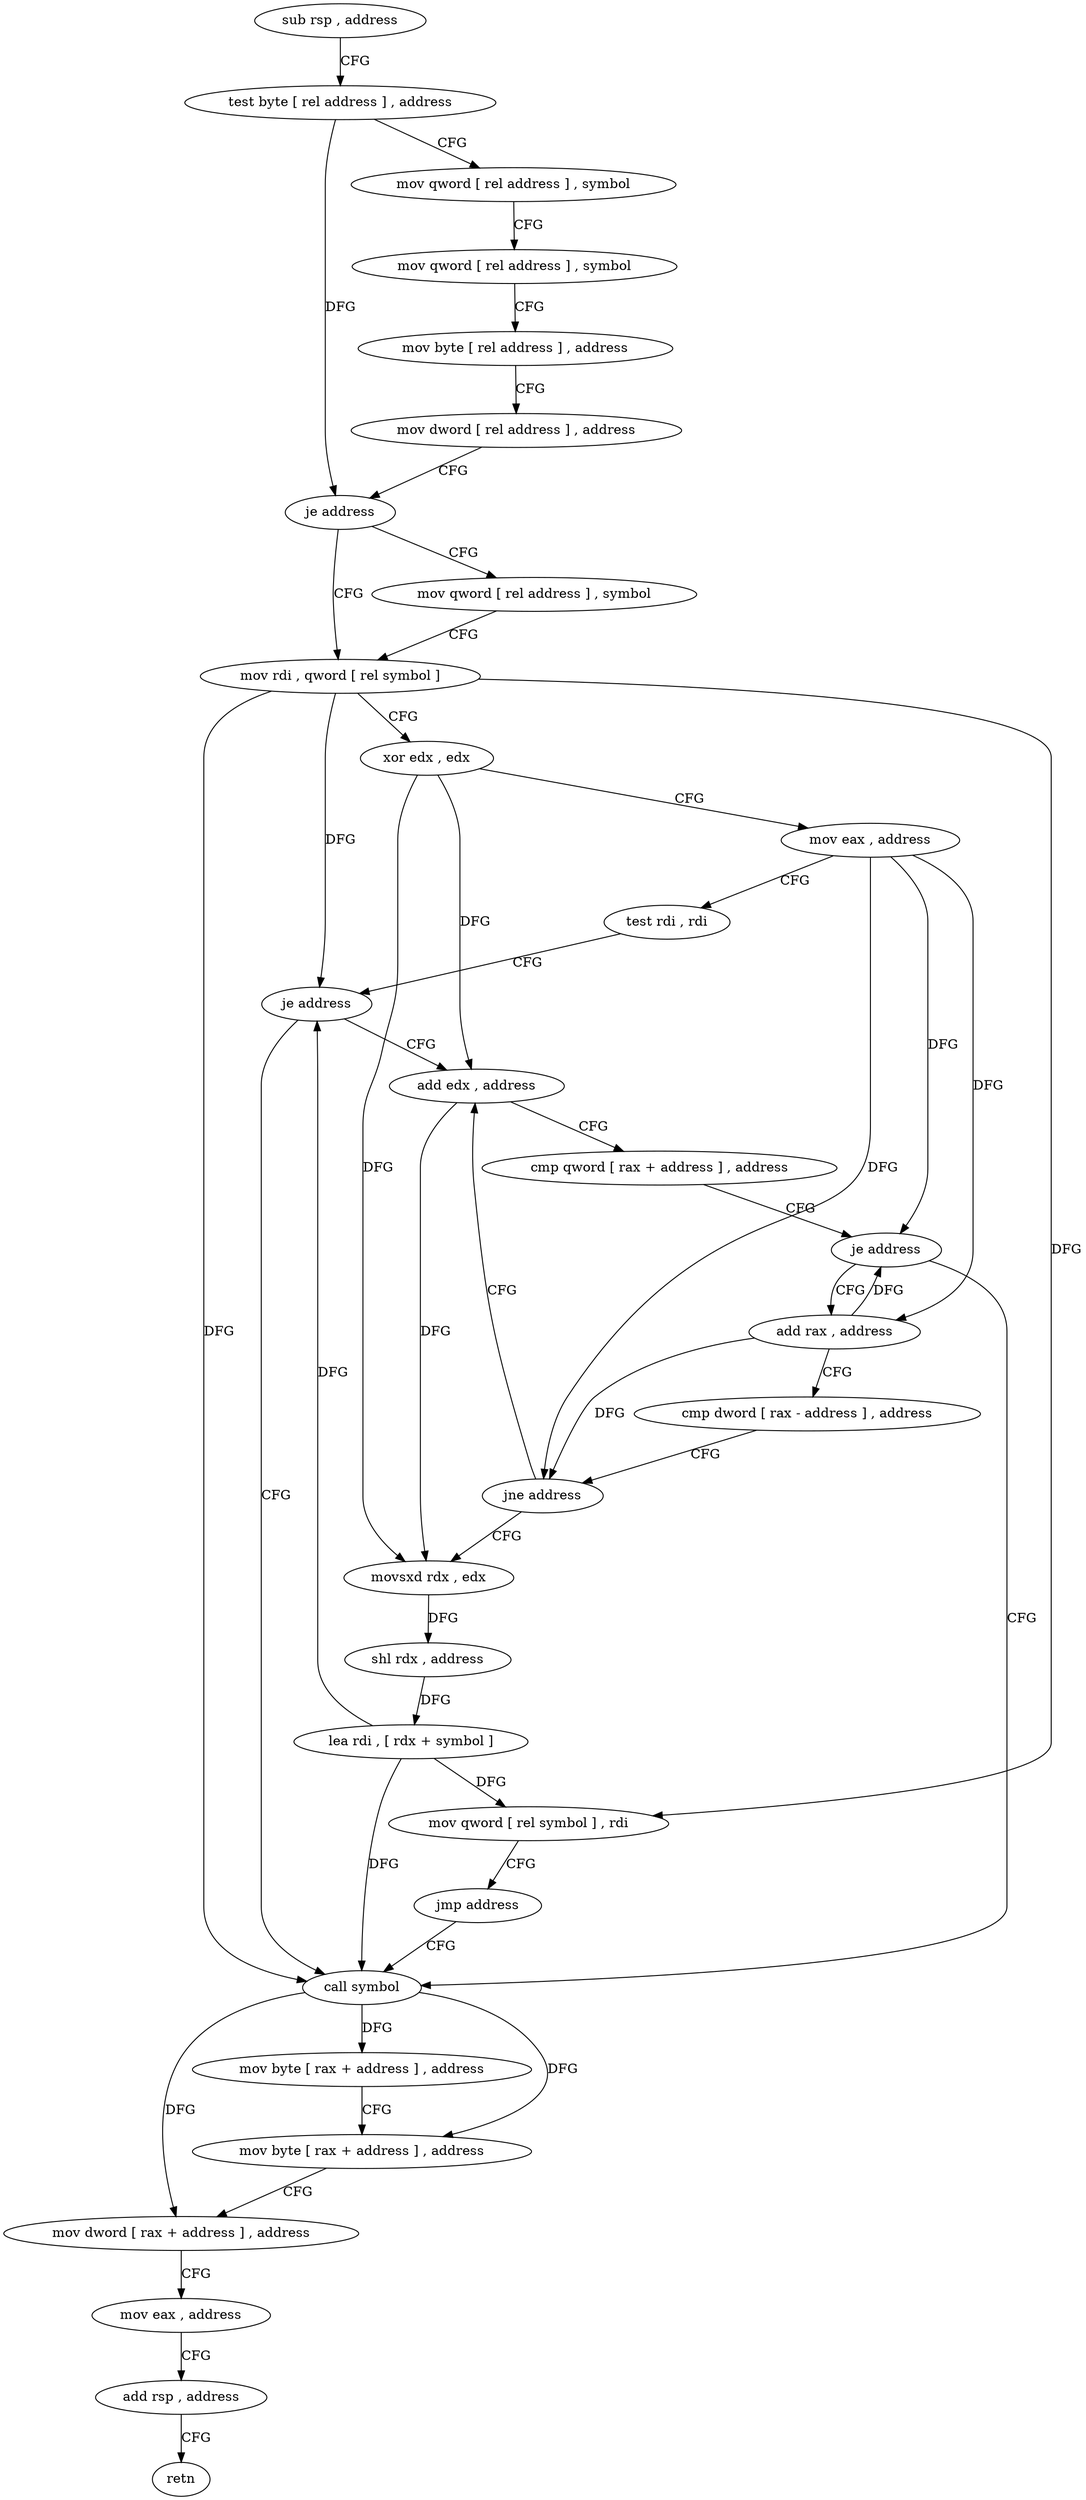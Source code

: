 digraph "func" {
"4272688" [label = "sub rsp , address" ]
"4272692" [label = "test byte [ rel address ] , address" ]
"4272699" [label = "mov qword [ rel address ] , symbol" ]
"4272710" [label = "mov qword [ rel address ] , symbol" ]
"4272721" [label = "mov byte [ rel address ] , address" ]
"4272728" [label = "mov dword [ rel address ] , address" ]
"4272738" [label = "je address" ]
"4272751" [label = "mov rdi , qword [ rel symbol ]" ]
"4272740" [label = "mov qword [ rel address ] , symbol" ]
"4272758" [label = "xor edx , edx" ]
"4272760" [label = "mov eax , address" ]
"4272765" [label = "test rdi , rdi" ]
"4272768" [label = "je address" ]
"4272800" [label = "add edx , address" ]
"4272770" [label = "call symbol" ]
"4272803" [label = "cmp qword [ rax + address ] , address" ]
"4272808" [label = "je address" ]
"4272810" [label = "add rax , address" ]
"4272775" [label = "mov byte [ rax + address ] , address" ]
"4272779" [label = "mov byte [ rax + address ] , address" ]
"4272783" [label = "mov dword [ rax + address ] , address" ]
"4272790" [label = "mov eax , address" ]
"4272795" [label = "add rsp , address" ]
"4272799" [label = "retn" ]
"4272814" [label = "cmp dword [ rax - address ] , address" ]
"4272818" [label = "jne address" ]
"4272820" [label = "movsxd rdx , edx" ]
"4272823" [label = "shl rdx , address" ]
"4272827" [label = "lea rdi , [ rdx + symbol ]" ]
"4272834" [label = "mov qword [ rel symbol ] , rdi" ]
"4272841" [label = "jmp address" ]
"4272688" -> "4272692" [ label = "CFG" ]
"4272692" -> "4272699" [ label = "CFG" ]
"4272692" -> "4272738" [ label = "DFG" ]
"4272699" -> "4272710" [ label = "CFG" ]
"4272710" -> "4272721" [ label = "CFG" ]
"4272721" -> "4272728" [ label = "CFG" ]
"4272728" -> "4272738" [ label = "CFG" ]
"4272738" -> "4272751" [ label = "CFG" ]
"4272738" -> "4272740" [ label = "CFG" ]
"4272751" -> "4272758" [ label = "CFG" ]
"4272751" -> "4272768" [ label = "DFG" ]
"4272751" -> "4272770" [ label = "DFG" ]
"4272751" -> "4272834" [ label = "DFG" ]
"4272740" -> "4272751" [ label = "CFG" ]
"4272758" -> "4272760" [ label = "CFG" ]
"4272758" -> "4272800" [ label = "DFG" ]
"4272758" -> "4272820" [ label = "DFG" ]
"4272760" -> "4272765" [ label = "CFG" ]
"4272760" -> "4272808" [ label = "DFG" ]
"4272760" -> "4272810" [ label = "DFG" ]
"4272760" -> "4272818" [ label = "DFG" ]
"4272765" -> "4272768" [ label = "CFG" ]
"4272768" -> "4272800" [ label = "CFG" ]
"4272768" -> "4272770" [ label = "CFG" ]
"4272800" -> "4272803" [ label = "CFG" ]
"4272800" -> "4272820" [ label = "DFG" ]
"4272770" -> "4272775" [ label = "DFG" ]
"4272770" -> "4272779" [ label = "DFG" ]
"4272770" -> "4272783" [ label = "DFG" ]
"4272803" -> "4272808" [ label = "CFG" ]
"4272808" -> "4272770" [ label = "CFG" ]
"4272808" -> "4272810" [ label = "CFG" ]
"4272810" -> "4272814" [ label = "CFG" ]
"4272810" -> "4272808" [ label = "DFG" ]
"4272810" -> "4272818" [ label = "DFG" ]
"4272775" -> "4272779" [ label = "CFG" ]
"4272779" -> "4272783" [ label = "CFG" ]
"4272783" -> "4272790" [ label = "CFG" ]
"4272790" -> "4272795" [ label = "CFG" ]
"4272795" -> "4272799" [ label = "CFG" ]
"4272814" -> "4272818" [ label = "CFG" ]
"4272818" -> "4272800" [ label = "CFG" ]
"4272818" -> "4272820" [ label = "CFG" ]
"4272820" -> "4272823" [ label = "DFG" ]
"4272823" -> "4272827" [ label = "DFG" ]
"4272827" -> "4272834" [ label = "DFG" ]
"4272827" -> "4272768" [ label = "DFG" ]
"4272827" -> "4272770" [ label = "DFG" ]
"4272834" -> "4272841" [ label = "CFG" ]
"4272841" -> "4272770" [ label = "CFG" ]
}
